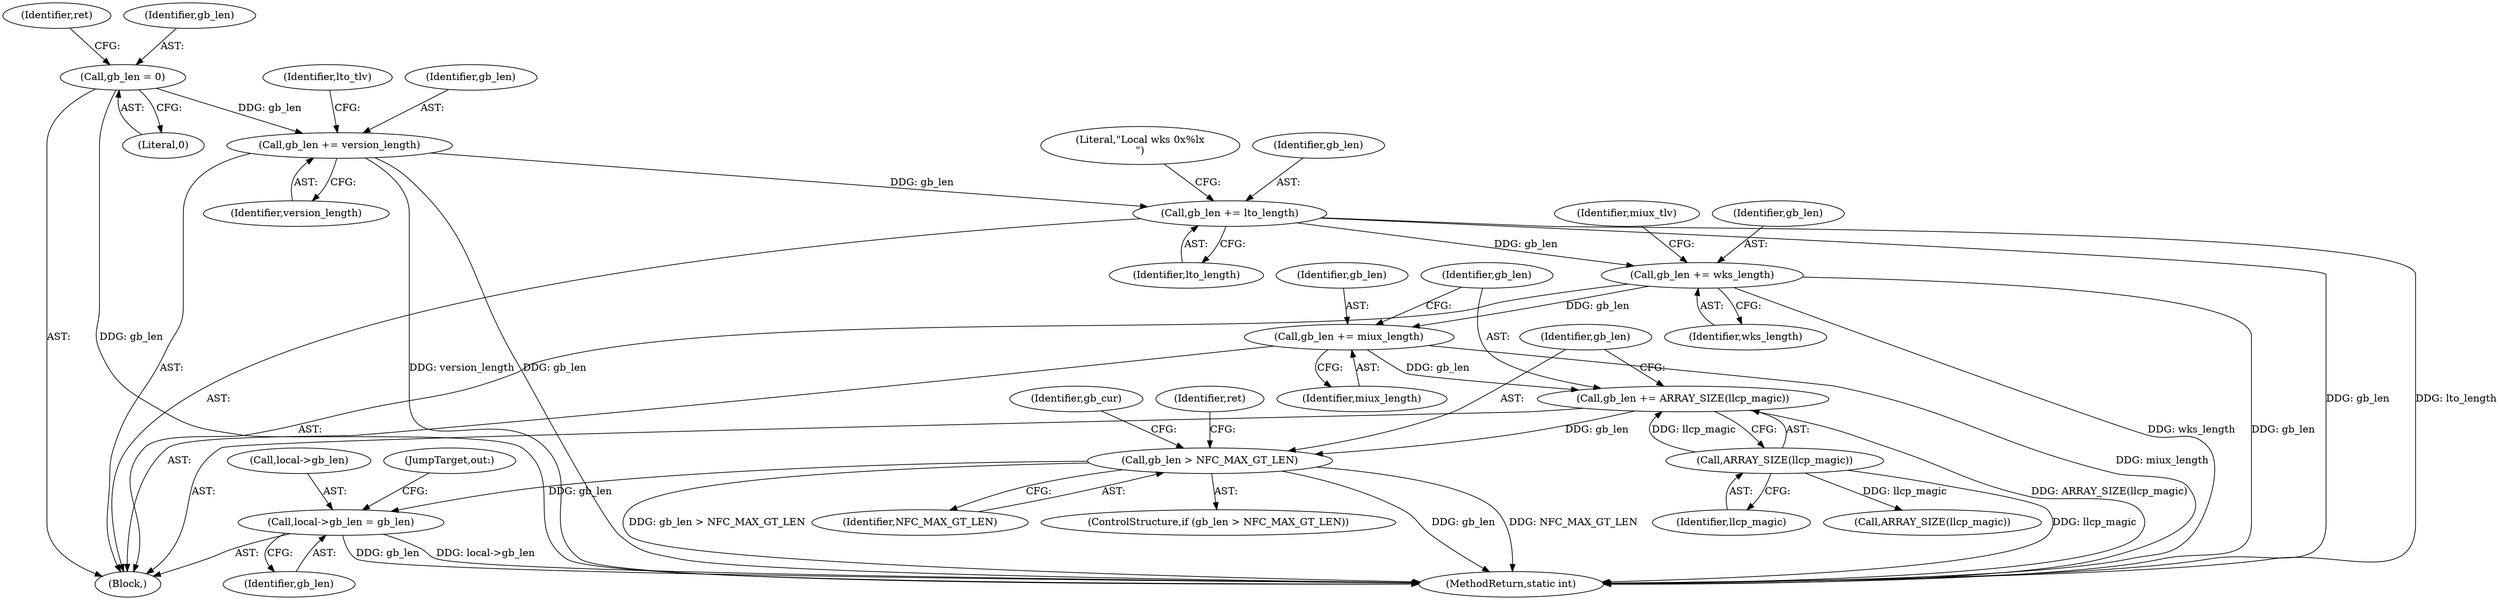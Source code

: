 digraph "0_linux_58bdd544e2933a21a51eecf17c3f5f94038261b5_1@pointer" {
"1000296" [label="(Call,local->gb_len = gb_len)"];
"1000245" [label="(Call,gb_len > NFC_MAX_GT_LEN)"];
"1000240" [label="(Call,gb_len += ARRAY_SIZE(llcp_magic))"];
"1000242" [label="(Call,ARRAY_SIZE(llcp_magic))"];
"1000237" [label="(Call,gb_len += miux_length)"];
"1000212" [label="(Call,gb_len += wks_length)"];
"1000184" [label="(Call,gb_len += lto_length)"];
"1000161" [label="(Call,gb_len += version_length)"];
"1000133" [label="(Call,gb_len = 0)"];
"1000242" [label="(Call,ARRAY_SIZE(llcp_magic))"];
"1000188" [label="(Literal,\"Local wks 0x%lx\n\")"];
"1000250" [label="(Identifier,ret)"];
"1000243" [label="(Identifier,llcp_magic)"];
"1000247" [label="(Identifier,NFC_MAX_GT_LEN)"];
"1000246" [label="(Identifier,gb_len)"];
"1000186" [label="(Identifier,lto_length)"];
"1000212" [label="(Call,gb_len += wks_length)"];
"1000297" [label="(Call,local->gb_len)"];
"1000301" [label="(JumpTarget,out:)"];
"1000213" [label="(Identifier,gb_len)"];
"1000165" [label="(Identifier,lto_tlv)"];
"1000184" [label="(Call,gb_len += lto_length)"];
"1000161" [label="(Call,gb_len += version_length)"];
"1000138" [label="(Identifier,ret)"];
"1000214" [label="(Identifier,wks_length)"];
"1000216" [label="(Identifier,miux_tlv)"];
"1000135" [label="(Literal,0)"];
"1000312" [label="(MethodReturn,static int)"];
"1000245" [label="(Call,gb_len > NFC_MAX_GT_LEN)"];
"1000237" [label="(Call,gb_len += miux_length)"];
"1000300" [label="(Identifier,gb_len)"];
"1000133" [label="(Call,gb_len = 0)"];
"1000240" [label="(Call,gb_len += ARRAY_SIZE(llcp_magic))"];
"1000162" [label="(Identifier,gb_len)"];
"1000255" [label="(Identifier,gb_cur)"];
"1000163" [label="(Identifier,version_length)"];
"1000102" [label="(Block,)"];
"1000241" [label="(Identifier,gb_len)"];
"1000244" [label="(ControlStructure,if (gb_len > NFC_MAX_GT_LEN))"];
"1000238" [label="(Identifier,gb_len)"];
"1000134" [label="(Identifier,gb_len)"];
"1000185" [label="(Identifier,gb_len)"];
"1000262" [label="(Call,ARRAY_SIZE(llcp_magic))"];
"1000239" [label="(Identifier,miux_length)"];
"1000296" [label="(Call,local->gb_len = gb_len)"];
"1000296" -> "1000102"  [label="AST: "];
"1000296" -> "1000300"  [label="CFG: "];
"1000297" -> "1000296"  [label="AST: "];
"1000300" -> "1000296"  [label="AST: "];
"1000301" -> "1000296"  [label="CFG: "];
"1000296" -> "1000312"  [label="DDG: gb_len"];
"1000296" -> "1000312"  [label="DDG: local->gb_len"];
"1000245" -> "1000296"  [label="DDG: gb_len"];
"1000245" -> "1000244"  [label="AST: "];
"1000245" -> "1000247"  [label="CFG: "];
"1000246" -> "1000245"  [label="AST: "];
"1000247" -> "1000245"  [label="AST: "];
"1000250" -> "1000245"  [label="CFG: "];
"1000255" -> "1000245"  [label="CFG: "];
"1000245" -> "1000312"  [label="DDG: gb_len > NFC_MAX_GT_LEN"];
"1000245" -> "1000312"  [label="DDG: gb_len"];
"1000245" -> "1000312"  [label="DDG: NFC_MAX_GT_LEN"];
"1000240" -> "1000245"  [label="DDG: gb_len"];
"1000240" -> "1000102"  [label="AST: "];
"1000240" -> "1000242"  [label="CFG: "];
"1000241" -> "1000240"  [label="AST: "];
"1000242" -> "1000240"  [label="AST: "];
"1000246" -> "1000240"  [label="CFG: "];
"1000240" -> "1000312"  [label="DDG: ARRAY_SIZE(llcp_magic)"];
"1000242" -> "1000240"  [label="DDG: llcp_magic"];
"1000237" -> "1000240"  [label="DDG: gb_len"];
"1000242" -> "1000243"  [label="CFG: "];
"1000243" -> "1000242"  [label="AST: "];
"1000242" -> "1000312"  [label="DDG: llcp_magic"];
"1000242" -> "1000262"  [label="DDG: llcp_magic"];
"1000237" -> "1000102"  [label="AST: "];
"1000237" -> "1000239"  [label="CFG: "];
"1000238" -> "1000237"  [label="AST: "];
"1000239" -> "1000237"  [label="AST: "];
"1000241" -> "1000237"  [label="CFG: "];
"1000237" -> "1000312"  [label="DDG: miux_length"];
"1000212" -> "1000237"  [label="DDG: gb_len"];
"1000212" -> "1000102"  [label="AST: "];
"1000212" -> "1000214"  [label="CFG: "];
"1000213" -> "1000212"  [label="AST: "];
"1000214" -> "1000212"  [label="AST: "];
"1000216" -> "1000212"  [label="CFG: "];
"1000212" -> "1000312"  [label="DDG: wks_length"];
"1000212" -> "1000312"  [label="DDG: gb_len"];
"1000184" -> "1000212"  [label="DDG: gb_len"];
"1000184" -> "1000102"  [label="AST: "];
"1000184" -> "1000186"  [label="CFG: "];
"1000185" -> "1000184"  [label="AST: "];
"1000186" -> "1000184"  [label="AST: "];
"1000188" -> "1000184"  [label="CFG: "];
"1000184" -> "1000312"  [label="DDG: gb_len"];
"1000184" -> "1000312"  [label="DDG: lto_length"];
"1000161" -> "1000184"  [label="DDG: gb_len"];
"1000161" -> "1000102"  [label="AST: "];
"1000161" -> "1000163"  [label="CFG: "];
"1000162" -> "1000161"  [label="AST: "];
"1000163" -> "1000161"  [label="AST: "];
"1000165" -> "1000161"  [label="CFG: "];
"1000161" -> "1000312"  [label="DDG: version_length"];
"1000161" -> "1000312"  [label="DDG: gb_len"];
"1000133" -> "1000161"  [label="DDG: gb_len"];
"1000133" -> "1000102"  [label="AST: "];
"1000133" -> "1000135"  [label="CFG: "];
"1000134" -> "1000133"  [label="AST: "];
"1000135" -> "1000133"  [label="AST: "];
"1000138" -> "1000133"  [label="CFG: "];
"1000133" -> "1000312"  [label="DDG: gb_len"];
}
